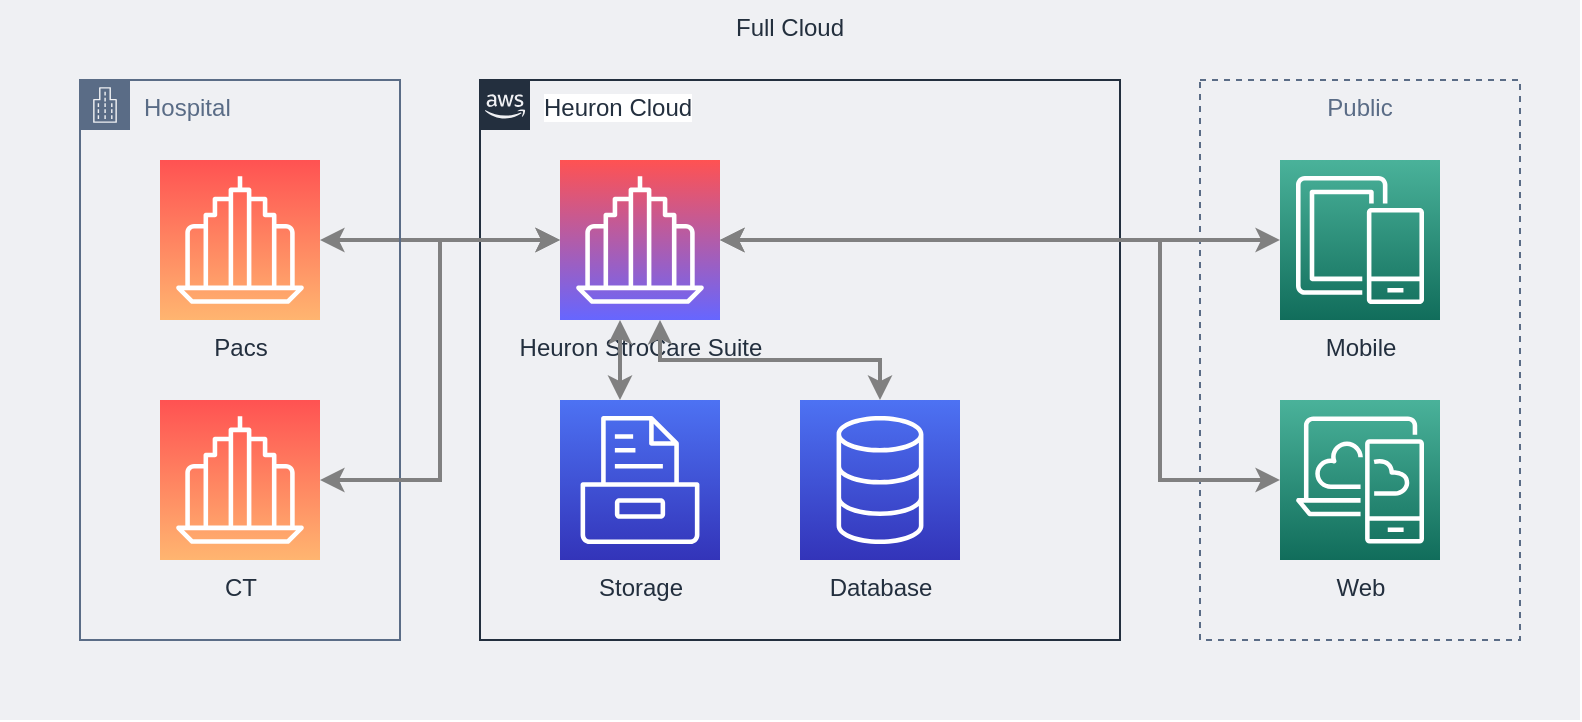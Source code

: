 <mxfile version="21.7.2" type="github" pages="2">
  <diagram id="Ht1M8jgEwFfnCIfOTk4-" name="Full-Cloud">
    <mxGraphModel dx="2074" dy="1110" grid="1" gridSize="10" guides="1" tooltips="1" connect="1" arrows="1" fold="1" page="1" pageScale="1" pageWidth="1169" pageHeight="827" background="#ffffff" math="0" shadow="0">
      <root>
        <mxCell id="0" />
        <mxCell id="1" parent="0" />
        <mxCell id="soz1Pa7puveWaoCvEZYR-34" value="Full Cloud" style="fillColor=#EFF0F3;strokeColor=none;dashed=0;verticalAlign=top;fontStyle=0;fontColor=#232F3D;whiteSpace=wrap;html=1;" vertex="1" parent="1">
          <mxGeometry x="160" y="120" width="790" height="360" as="geometry" />
        </mxCell>
        <mxCell id="soz1Pa7puveWaoCvEZYR-11" value="Public" style="fillColor=none;strokeColor=#5A6C86;dashed=1;verticalAlign=top;fontStyle=0;fontColor=#5A6C86;whiteSpace=wrap;html=1;" vertex="1" parent="1">
          <mxGeometry x="760" y="160" width="160" height="280" as="geometry" />
        </mxCell>
        <mxCell id="UEzPUAAOIrF-is8g5C7q-229" style="edgeStyle=orthogonalEdgeStyle;rounded=0;orthogonalLoop=1;jettySize=auto;html=1;startArrow=classic;startFill=1;endArrow=classic;endFill=1;strokeColor=#808080;strokeWidth=2;" parent="1" source="soz1Pa7puveWaoCvEZYR-6" target="soz1Pa7puveWaoCvEZYR-8" edge="1">
          <mxGeometry relative="1" as="geometry">
            <Array as="points">
              <mxPoint x="380" y="240" />
              <mxPoint x="380" y="240" />
            </Array>
            <mxPoint x="542" y="510" as="sourcePoint" />
            <mxPoint x="350" y="830" as="targetPoint" />
          </mxGeometry>
        </mxCell>
        <mxCell id="UEzPUAAOIrF-is8g5C7q-205" value="Heuron Cloud" style="points=[[0,0],[0.25,0],[0.5,0],[0.75,0],[1,0],[1,0.25],[1,0.5],[1,0.75],[1,1],[0.75,1],[0.5,1],[0.25,1],[0,1],[0,0.75],[0,0.5],[0,0.25]];outlineConnect=0;gradientColor=none;html=1;whiteSpace=wrap;fontSize=12;fontStyle=0;shape=mxgraph.aws4.group;grIcon=mxgraph.aws4.group_aws_cloud_alt;strokeColor=#232F3E;fillColor=none;verticalAlign=top;align=left;spacingLeft=30;fontColor=#232F3E;dashed=0;labelBackgroundColor=#ffffff;container=1;pointerEvents=0;collapsible=0;recursiveResize=0;" parent="1" vertex="1">
          <mxGeometry x="400" y="160" width="320" height="280" as="geometry" />
        </mxCell>
        <mxCell id="soz1Pa7puveWaoCvEZYR-3" value="Storage" style="sketch=0;points=[[0,0,0],[0.25,0,0],[0.5,0,0],[0.75,0,0],[1,0,0],[0,1,0],[0.25,1,0],[0.5,1,0],[0.75,1,0],[1,1,0],[0,0.25,0],[0,0.5,0],[0,0.75,0],[1,0.25,0],[1,0.5,0],[1,0.75,0]];outlineConnect=0;fontColor=#232F3E;gradientColor=#4D72F3;gradientDirection=north;fillColor=#3334B9;strokeColor=#ffffff;dashed=0;verticalLabelPosition=bottom;verticalAlign=top;align=center;html=1;fontSize=12;fontStyle=0;aspect=fixed;shape=mxgraph.aws4.resourceIcon;resIcon=mxgraph.aws4.storage;" vertex="1" parent="UEzPUAAOIrF-is8g5C7q-205">
          <mxGeometry x="40" y="160" width="80" height="80" as="geometry" />
        </mxCell>
        <mxCell id="soz1Pa7puveWaoCvEZYR-4" value="Database" style="sketch=0;points=[[0,0,0],[0.25,0,0],[0.5,0,0],[0.75,0,0],[1,0,0],[0,1,0],[0.25,1,0],[0.5,1,0],[0.75,1,0],[1,1,0],[0,0.25,0],[0,0.5,0],[0,0.75,0],[1,0.25,0],[1,0.5,0],[1,0.75,0]];outlineConnect=0;fontColor=#232F3E;gradientColor=#4D72F3;gradientDirection=north;fillColor=#3334B9;strokeColor=#ffffff;dashed=0;verticalLabelPosition=bottom;verticalAlign=top;align=center;html=1;fontSize=12;fontStyle=0;aspect=fixed;shape=mxgraph.aws4.resourceIcon;resIcon=mxgraph.aws4.database;" vertex="1" parent="UEzPUAAOIrF-is8g5C7q-205">
          <mxGeometry x="160" y="160" width="80" height="80" as="geometry" />
        </mxCell>
        <mxCell id="soz1Pa7puveWaoCvEZYR-8" value="Heuron StroCare Suite" style="sketch=0;points=[[0,0,0],[0.25,0,0],[0.5,0,0],[0.75,0,0],[1,0,0],[0,1,0],[0.25,1,0],[0.5,1,0],[0.75,1,0],[1,1,0],[0,0.25,0],[0,0.5,0],[0,0.75,0],[1,0.25,0],[1,0.5,0],[1,0.75,0]];outlineConnect=0;fontColor=#232F3E;gradientColor=#FF5252;gradientDirection=north;fillColor=#6666FF;strokeColor=#ffffff;dashed=0;verticalLabelPosition=bottom;verticalAlign=top;align=center;html=1;fontSize=12;fontStyle=0;aspect=fixed;shape=mxgraph.aws4.resourceIcon;resIcon=mxgraph.aws4.business_application;" vertex="1" parent="UEzPUAAOIrF-is8g5C7q-205">
          <mxGeometry x="40" y="40" width="80" height="80" as="geometry" />
        </mxCell>
        <mxCell id="soz1Pa7puveWaoCvEZYR-19" style="edgeStyle=orthogonalEdgeStyle;rounded=0;orthogonalLoop=1;jettySize=auto;html=1;startArrow=classic;startFill=1;endArrow=classic;endFill=1;strokeColor=#808080;strokeWidth=2;" edge="1" parent="UEzPUAAOIrF-is8g5C7q-205" source="soz1Pa7puveWaoCvEZYR-8" target="soz1Pa7puveWaoCvEZYR-4">
          <mxGeometry relative="1" as="geometry">
            <Array as="points">
              <mxPoint x="90" y="140" />
              <mxPoint x="200" y="140" />
            </Array>
            <mxPoint x="-69" y="409" as="sourcePoint" />
            <mxPoint x="70" y="130" as="targetPoint" />
          </mxGeometry>
        </mxCell>
        <mxCell id="soz1Pa7puveWaoCvEZYR-32" style="edgeStyle=orthogonalEdgeStyle;rounded=0;orthogonalLoop=1;jettySize=auto;html=1;startArrow=classic;startFill=1;endArrow=classic;endFill=1;strokeColor=#808080;strokeWidth=2;" edge="1" parent="UEzPUAAOIrF-is8g5C7q-205" source="soz1Pa7puveWaoCvEZYR-8" target="soz1Pa7puveWaoCvEZYR-3">
          <mxGeometry relative="1" as="geometry">
            <Array as="points">
              <mxPoint x="70" y="150" />
              <mxPoint x="70" y="150" />
            </Array>
            <mxPoint x="120" y="510" as="sourcePoint" />
            <mxPoint x="210" y="250" as="targetPoint" />
          </mxGeometry>
        </mxCell>
        <mxCell id="soz1Pa7puveWaoCvEZYR-2" value="Hospital" style="points=[[0,0],[0.25,0],[0.5,0],[0.75,0],[1,0],[1,0.25],[1,0.5],[1,0.75],[1,1],[0.75,1],[0.5,1],[0.25,1],[0,1],[0,0.75],[0,0.5],[0,0.25]];outlineConnect=0;gradientColor=none;html=1;whiteSpace=wrap;fontSize=12;fontStyle=0;container=1;pointerEvents=0;collapsible=0;recursiveResize=0;shape=mxgraph.aws4.group;grIcon=mxgraph.aws4.group_corporate_data_center;strokeColor=#5A6C86;fillColor=none;verticalAlign=top;align=left;spacingLeft=30;fontColor=#5A6C86;dashed=0;" vertex="1" parent="1">
          <mxGeometry x="200" y="160" width="160" height="280" as="geometry" />
        </mxCell>
        <mxCell id="soz1Pa7puveWaoCvEZYR-6" value="Pacs" style="sketch=0;points=[[0,0,0],[0.25,0,0],[0.5,0,0],[0.75,0,0],[1,0,0],[0,1,0],[0.25,1,0],[0.5,1,0],[0.75,1,0],[1,1,0],[0,0.25,0],[0,0.5,0],[0,0.75,0],[1,0.25,0],[1,0.5,0],[1,0.75,0]];outlineConnect=0;fontColor=#232F3E;gradientColor=#FF5252;gradientDirection=north;fillColor=#FFB570;strokeColor=#ffffff;dashed=0;verticalLabelPosition=bottom;verticalAlign=top;align=center;html=1;fontSize=12;fontStyle=0;aspect=fixed;shape=mxgraph.aws4.resourceIcon;resIcon=mxgraph.aws4.business_application;" vertex="1" parent="soz1Pa7puveWaoCvEZYR-2">
          <mxGeometry x="40" y="40" width="80" height="80" as="geometry" />
        </mxCell>
        <mxCell id="soz1Pa7puveWaoCvEZYR-7" value="CT" style="sketch=0;points=[[0,0,0],[0.25,0,0],[0.5,0,0],[0.75,0,0],[1,0,0],[0,1,0],[0.25,1,0],[0.5,1,0],[0.75,1,0],[1,1,0],[0,0.25,0],[0,0.5,0],[0,0.75,0],[1,0.25,0],[1,0.5,0],[1,0.75,0]];outlineConnect=0;fontColor=#232F3E;gradientColor=#FF5252;gradientDirection=north;fillColor=#FFB570;strokeColor=#ffffff;dashed=0;verticalLabelPosition=bottom;verticalAlign=top;align=center;html=1;fontSize=12;fontStyle=0;aspect=fixed;shape=mxgraph.aws4.resourceIcon;resIcon=mxgraph.aws4.business_application;" vertex="1" parent="soz1Pa7puveWaoCvEZYR-2">
          <mxGeometry x="40" y="160" width="80" height="80" as="geometry" />
        </mxCell>
        <mxCell id="soz1Pa7puveWaoCvEZYR-5" value="Mobile" style="sketch=0;points=[[0,0,0],[0.25,0,0],[0.5,0,0],[0.75,0,0],[1,0,0],[0,1,0],[0.25,1,0],[0.5,1,0],[0.75,1,0],[1,1,0],[0,0.25,0],[0,0.5,0],[0,0.75,0],[1,0.25,0],[1,0.5,0],[1,0.75,0]];outlineConnect=0;fontColor=#232F3E;gradientColor=#4AB29A;gradientDirection=north;fillColor=#116D5B;strokeColor=#ffffff;dashed=0;verticalLabelPosition=bottom;verticalAlign=top;align=center;html=1;fontSize=12;fontStyle=0;aspect=fixed;shape=mxgraph.aws4.resourceIcon;resIcon=mxgraph.aws4.mobile;" vertex="1" parent="1">
          <mxGeometry x="800" y="200" width="80" height="80" as="geometry" />
        </mxCell>
        <mxCell id="soz1Pa7puveWaoCvEZYR-9" style="edgeStyle=orthogonalEdgeStyle;rounded=0;orthogonalLoop=1;jettySize=auto;html=1;startArrow=classic;startFill=1;endArrow=classic;endFill=1;strokeColor=#808080;strokeWidth=2;" edge="1" parent="1" source="soz1Pa7puveWaoCvEZYR-7" target="soz1Pa7puveWaoCvEZYR-8">
          <mxGeometry relative="1" as="geometry">
            <Array as="points">
              <mxPoint x="380" y="360" />
              <mxPoint x="380" y="240" />
            </Array>
            <mxPoint x="330" y="250" as="sourcePoint" />
            <mxPoint x="450" y="250" as="targetPoint" />
          </mxGeometry>
        </mxCell>
        <mxCell id="soz1Pa7puveWaoCvEZYR-12" style="edgeStyle=orthogonalEdgeStyle;rounded=0;orthogonalLoop=1;jettySize=auto;html=1;startArrow=classic;startFill=1;endArrow=classic;endFill=1;strokeColor=#808080;strokeWidth=2;" edge="1" parent="1" source="soz1Pa7puveWaoCvEZYR-5" target="soz1Pa7puveWaoCvEZYR-8">
          <mxGeometry relative="1" as="geometry">
            <Array as="points">
              <mxPoint x="660" y="240" />
              <mxPoint x="660" y="240" />
            </Array>
            <mxPoint x="900" y="300" as="sourcePoint" />
            <mxPoint x="1010" y="190" as="targetPoint" />
          </mxGeometry>
        </mxCell>
        <mxCell id="soz1Pa7puveWaoCvEZYR-14" value="Web" style="sketch=0;points=[[0,0,0],[0.25,0,0],[0.5,0,0],[0.75,0,0],[1,0,0],[0,1,0],[0.25,1,0],[0.5,1,0],[0.75,1,0],[1,1,0],[0,0.25,0],[0,0.5,0],[0,0.75,0],[1,0.25,0],[1,0.5,0],[1,0.75,0]];outlineConnect=0;fontColor=#232F3E;gradientColor=#4AB29A;gradientDirection=north;fillColor=#116D5B;strokeColor=#ffffff;dashed=0;verticalLabelPosition=bottom;verticalAlign=top;align=center;html=1;fontSize=12;fontStyle=0;aspect=fixed;shape=mxgraph.aws4.resourceIcon;resIcon=mxgraph.aws4.desktop_and_app_streaming;" vertex="1" parent="1">
          <mxGeometry x="800" y="320" width="80" height="80" as="geometry" />
        </mxCell>
        <mxCell id="soz1Pa7puveWaoCvEZYR-15" style="edgeStyle=orthogonalEdgeStyle;rounded=0;orthogonalLoop=1;jettySize=auto;html=1;startArrow=classic;startFill=1;endArrow=classic;endFill=1;strokeColor=#808080;strokeWidth=2;" edge="1" parent="1" source="soz1Pa7puveWaoCvEZYR-14" target="soz1Pa7puveWaoCvEZYR-8">
          <mxGeometry relative="1" as="geometry">
            <Array as="points">
              <mxPoint x="740" y="360" />
              <mxPoint x="740" y="240" />
            </Array>
            <mxPoint x="901" y="499" as="sourcePoint" />
            <mxPoint x="1050" y="210" as="targetPoint" />
          </mxGeometry>
        </mxCell>
      </root>
    </mxGraphModel>
  </diagram>
  <diagram name="Full-Cloud의 복사본" id="pZMb5eCJ5O-eO3cA7U5t">
    <mxGraphModel dx="2074" dy="1110" grid="1" gridSize="10" guides="1" tooltips="1" connect="1" arrows="1" fold="1" page="1" pageScale="1" pageWidth="1169" pageHeight="827" background="#ffffff" math="0" shadow="0">
      <root>
        <mxCell id="dz8EDfFVeZ0l7Ij50_xt-0" />
        <mxCell id="dz8EDfFVeZ0l7Ij50_xt-1" parent="dz8EDfFVeZ0l7Ij50_xt-0" />
        <mxCell id="dz8EDfFVeZ0l7Ij50_xt-2" value="Full Cloud" style="fillColor=#EFF0F3;strokeColor=none;dashed=0;verticalAlign=top;fontStyle=0;fontColor=#232F3D;whiteSpace=wrap;html=1;" vertex="1" parent="dz8EDfFVeZ0l7Ij50_xt-1">
          <mxGeometry x="160" y="120" width="790" height="360" as="geometry" />
        </mxCell>
        <mxCell id="dz8EDfFVeZ0l7Ij50_xt-3" value="Client" style="fillColor=none;strokeColor=#5A6C86;dashed=1;verticalAlign=top;fontStyle=0;fontColor=#5A6C86;whiteSpace=wrap;html=1;" vertex="1" parent="dz8EDfFVeZ0l7Ij50_xt-1">
          <mxGeometry x="760" y="160" width="160" height="280" as="geometry" />
        </mxCell>
        <mxCell id="dz8EDfFVeZ0l7Ij50_xt-4" style="edgeStyle=orthogonalEdgeStyle;rounded=0;orthogonalLoop=1;jettySize=auto;html=1;startArrow=classic;startFill=1;endArrow=classic;endFill=1;strokeColor=#808080;strokeWidth=2;" edge="1" parent="dz8EDfFVeZ0l7Ij50_xt-1" source="dz8EDfFVeZ0l7Ij50_xt-12" target="dz8EDfFVeZ0l7Ij50_xt-8">
          <mxGeometry relative="1" as="geometry">
            <Array as="points">
              <mxPoint x="380" y="240" />
              <mxPoint x="380" y="240" />
            </Array>
            <mxPoint x="542" y="510" as="sourcePoint" />
            <mxPoint x="350" y="830" as="targetPoint" />
          </mxGeometry>
        </mxCell>
        <mxCell id="dz8EDfFVeZ0l7Ij50_xt-5" value="Heuron Cloud" style="points=[[0,0],[0.25,0],[0.5,0],[0.75,0],[1,0],[1,0.25],[1,0.5],[1,0.75],[1,1],[0.75,1],[0.5,1],[0.25,1],[0,1],[0,0.75],[0,0.5],[0,0.25]];outlineConnect=0;gradientColor=none;html=1;whiteSpace=wrap;fontSize=12;fontStyle=0;shape=mxgraph.aws4.group;grIcon=mxgraph.aws4.group_aws_cloud_alt;strokeColor=#232F3E;fillColor=none;verticalAlign=top;align=left;spacingLeft=30;fontColor=#232F3E;dashed=0;labelBackgroundColor=#ffffff;container=1;pointerEvents=0;collapsible=0;recursiveResize=0;" vertex="1" parent="dz8EDfFVeZ0l7Ij50_xt-1">
          <mxGeometry x="400" y="160" width="320" height="280" as="geometry" />
        </mxCell>
        <mxCell id="dz8EDfFVeZ0l7Ij50_xt-6" value="Storage" style="sketch=0;points=[[0,0,0],[0.25,0,0],[0.5,0,0],[0.75,0,0],[1,0,0],[0,1,0],[0.25,1,0],[0.5,1,0],[0.75,1,0],[1,1,0],[0,0.25,0],[0,0.5,0],[0,0.75,0],[1,0.25,0],[1,0.5,0],[1,0.75,0]];outlineConnect=0;fontColor=#232F3E;gradientColor=#4D72F3;gradientDirection=north;fillColor=#3334B9;strokeColor=#ffffff;dashed=0;verticalLabelPosition=bottom;verticalAlign=top;align=center;html=1;fontSize=12;fontStyle=0;aspect=fixed;shape=mxgraph.aws4.resourceIcon;resIcon=mxgraph.aws4.storage;" vertex="1" parent="dz8EDfFVeZ0l7Ij50_xt-5">
          <mxGeometry x="40" y="160" width="80" height="80" as="geometry" />
        </mxCell>
        <mxCell id="dz8EDfFVeZ0l7Ij50_xt-7" value="Database" style="sketch=0;points=[[0,0,0],[0.25,0,0],[0.5,0,0],[0.75,0,0],[1,0,0],[0,1,0],[0.25,1,0],[0.5,1,0],[0.75,1,0],[1,1,0],[0,0.25,0],[0,0.5,0],[0,0.75,0],[1,0.25,0],[1,0.5,0],[1,0.75,0]];outlineConnect=0;fontColor=#232F3E;gradientColor=#4D72F3;gradientDirection=north;fillColor=#3334B9;strokeColor=#ffffff;dashed=0;verticalLabelPosition=bottom;verticalAlign=top;align=center;html=1;fontSize=12;fontStyle=0;aspect=fixed;shape=mxgraph.aws4.resourceIcon;resIcon=mxgraph.aws4.database;" vertex="1" parent="dz8EDfFVeZ0l7Ij50_xt-5">
          <mxGeometry x="160" y="160" width="80" height="80" as="geometry" />
        </mxCell>
        <mxCell id="dz8EDfFVeZ0l7Ij50_xt-8" value="Heuron StroCare Suite" style="sketch=0;points=[[0,0,0],[0.25,0,0],[0.5,0,0],[0.75,0,0],[1,0,0],[0,1,0],[0.25,1,0],[0.5,1,0],[0.75,1,0],[1,1,0],[0,0.25,0],[0,0.5,0],[0,0.75,0],[1,0.25,0],[1,0.5,0],[1,0.75,0]];outlineConnect=0;fontColor=#232F3E;gradientColor=#FF5252;gradientDirection=north;fillColor=#6666FF;strokeColor=#ffffff;dashed=0;verticalLabelPosition=bottom;verticalAlign=top;align=center;html=1;fontSize=12;fontStyle=0;aspect=fixed;shape=mxgraph.aws4.resourceIcon;resIcon=mxgraph.aws4.business_application;" vertex="1" parent="dz8EDfFVeZ0l7Ij50_xt-5">
          <mxGeometry x="40" y="40" width="80" height="80" as="geometry" />
        </mxCell>
        <mxCell id="dz8EDfFVeZ0l7Ij50_xt-9" style="edgeStyle=orthogonalEdgeStyle;rounded=0;orthogonalLoop=1;jettySize=auto;html=1;startArrow=classic;startFill=1;endArrow=classic;endFill=1;strokeColor=#808080;strokeWidth=2;" edge="1" parent="dz8EDfFVeZ0l7Ij50_xt-5" source="dz8EDfFVeZ0l7Ij50_xt-8" target="dz8EDfFVeZ0l7Ij50_xt-7">
          <mxGeometry relative="1" as="geometry">
            <Array as="points">
              <mxPoint x="90" y="140" />
              <mxPoint x="200" y="140" />
            </Array>
            <mxPoint x="-69" y="409" as="sourcePoint" />
            <mxPoint x="70" y="130" as="targetPoint" />
          </mxGeometry>
        </mxCell>
        <mxCell id="dz8EDfFVeZ0l7Ij50_xt-10" style="edgeStyle=orthogonalEdgeStyle;rounded=0;orthogonalLoop=1;jettySize=auto;html=1;startArrow=classic;startFill=1;endArrow=classic;endFill=1;strokeColor=#808080;strokeWidth=2;" edge="1" parent="dz8EDfFVeZ0l7Ij50_xt-5" source="dz8EDfFVeZ0l7Ij50_xt-8" target="dz8EDfFVeZ0l7Ij50_xt-6">
          <mxGeometry relative="1" as="geometry">
            <Array as="points">
              <mxPoint x="70" y="150" />
              <mxPoint x="70" y="150" />
            </Array>
            <mxPoint x="120" y="510" as="sourcePoint" />
            <mxPoint x="210" y="250" as="targetPoint" />
          </mxGeometry>
        </mxCell>
        <mxCell id="dz8EDfFVeZ0l7Ij50_xt-11" value="Hospital" style="points=[[0,0],[0.25,0],[0.5,0],[0.75,0],[1,0],[1,0.25],[1,0.5],[1,0.75],[1,1],[0.75,1],[0.5,1],[0.25,1],[0,1],[0,0.75],[0,0.5],[0,0.25]];outlineConnect=0;gradientColor=none;html=1;whiteSpace=wrap;fontSize=12;fontStyle=0;container=1;pointerEvents=0;collapsible=0;recursiveResize=0;shape=mxgraph.aws4.group;grIcon=mxgraph.aws4.group_corporate_data_center;strokeColor=#5A6C86;fillColor=none;verticalAlign=top;align=left;spacingLeft=30;fontColor=#5A6C86;dashed=0;" vertex="1" parent="dz8EDfFVeZ0l7Ij50_xt-1">
          <mxGeometry x="200" y="160" width="160" height="280" as="geometry" />
        </mxCell>
        <mxCell id="dz8EDfFVeZ0l7Ij50_xt-12" value="Pacs" style="sketch=0;points=[[0,0,0],[0.25,0,0],[0.5,0,0],[0.75,0,0],[1,0,0],[0,1,0],[0.25,1,0],[0.5,1,0],[0.75,1,0],[1,1,0],[0,0.25,0],[0,0.5,0],[0,0.75,0],[1,0.25,0],[1,0.5,0],[1,0.75,0]];outlineConnect=0;fontColor=#232F3E;gradientColor=#FF5252;gradientDirection=north;fillColor=#FFB570;strokeColor=#ffffff;dashed=0;verticalLabelPosition=bottom;verticalAlign=top;align=center;html=1;fontSize=12;fontStyle=0;aspect=fixed;shape=mxgraph.aws4.resourceIcon;resIcon=mxgraph.aws4.business_application;" vertex="1" parent="dz8EDfFVeZ0l7Ij50_xt-11">
          <mxGeometry x="40" y="40" width="80" height="80" as="geometry" />
        </mxCell>
        <mxCell id="dz8EDfFVeZ0l7Ij50_xt-13" value="CT" style="sketch=0;points=[[0,0,0],[0.25,0,0],[0.5,0,0],[0.75,0,0],[1,0,0],[0,1,0],[0.25,1,0],[0.5,1,0],[0.75,1,0],[1,1,0],[0,0.25,0],[0,0.5,0],[0,0.75,0],[1,0.25,0],[1,0.5,0],[1,0.75,0]];outlineConnect=0;fontColor=#232F3E;gradientColor=#FF5252;gradientDirection=north;fillColor=#FFB570;strokeColor=#ffffff;dashed=0;verticalLabelPosition=bottom;verticalAlign=top;align=center;html=1;fontSize=12;fontStyle=0;aspect=fixed;shape=mxgraph.aws4.resourceIcon;resIcon=mxgraph.aws4.business_application;" vertex="1" parent="dz8EDfFVeZ0l7Ij50_xt-11">
          <mxGeometry x="40" y="160" width="80" height="80" as="geometry" />
        </mxCell>
        <mxCell id="dz8EDfFVeZ0l7Ij50_xt-14" value="Mobile" style="sketch=0;points=[[0,0,0],[0.25,0,0],[0.5,0,0],[0.75,0,0],[1,0,0],[0,1,0],[0.25,1,0],[0.5,1,0],[0.75,1,0],[1,1,0],[0,0.25,0],[0,0.5,0],[0,0.75,0],[1,0.25,0],[1,0.5,0],[1,0.75,0]];outlineConnect=0;fontColor=#232F3E;gradientColor=#4AB29A;gradientDirection=north;fillColor=#116D5B;strokeColor=#ffffff;dashed=0;verticalLabelPosition=bottom;verticalAlign=top;align=center;html=1;fontSize=12;fontStyle=0;aspect=fixed;shape=mxgraph.aws4.resourceIcon;resIcon=mxgraph.aws4.mobile;" vertex="1" parent="dz8EDfFVeZ0l7Ij50_xt-1">
          <mxGeometry x="800" y="200" width="80" height="80" as="geometry" />
        </mxCell>
        <mxCell id="dz8EDfFVeZ0l7Ij50_xt-15" style="edgeStyle=orthogonalEdgeStyle;rounded=0;orthogonalLoop=1;jettySize=auto;html=1;startArrow=classic;startFill=1;endArrow=classic;endFill=1;strokeColor=#808080;strokeWidth=2;" edge="1" parent="dz8EDfFVeZ0l7Ij50_xt-1" source="dz8EDfFVeZ0l7Ij50_xt-13" target="dz8EDfFVeZ0l7Ij50_xt-8">
          <mxGeometry relative="1" as="geometry">
            <Array as="points">
              <mxPoint x="380" y="360" />
              <mxPoint x="380" y="240" />
            </Array>
            <mxPoint x="330" y="250" as="sourcePoint" />
            <mxPoint x="450" y="250" as="targetPoint" />
          </mxGeometry>
        </mxCell>
        <mxCell id="dz8EDfFVeZ0l7Ij50_xt-16" style="edgeStyle=orthogonalEdgeStyle;rounded=0;orthogonalLoop=1;jettySize=auto;html=1;startArrow=classic;startFill=1;endArrow=classic;endFill=1;strokeColor=#808080;strokeWidth=2;" edge="1" parent="dz8EDfFVeZ0l7Ij50_xt-1" source="dz8EDfFVeZ0l7Ij50_xt-14" target="dz8EDfFVeZ0l7Ij50_xt-8">
          <mxGeometry relative="1" as="geometry">
            <Array as="points">
              <mxPoint x="660" y="240" />
              <mxPoint x="660" y="240" />
            </Array>
            <mxPoint x="900" y="300" as="sourcePoint" />
            <mxPoint x="1010" y="190" as="targetPoint" />
          </mxGeometry>
        </mxCell>
        <mxCell id="dz8EDfFVeZ0l7Ij50_xt-17" value="Web" style="sketch=0;points=[[0,0,0],[0.25,0,0],[0.5,0,0],[0.75,0,0],[1,0,0],[0,1,0],[0.25,1,0],[0.5,1,0],[0.75,1,0],[1,1,0],[0,0.25,0],[0,0.5,0],[0,0.75,0],[1,0.25,0],[1,0.5,0],[1,0.75,0]];outlineConnect=0;fontColor=#232F3E;gradientColor=#4AB29A;gradientDirection=north;fillColor=#116D5B;strokeColor=#ffffff;dashed=0;verticalLabelPosition=bottom;verticalAlign=top;align=center;html=1;fontSize=12;fontStyle=0;aspect=fixed;shape=mxgraph.aws4.resourceIcon;resIcon=mxgraph.aws4.desktop_and_app_streaming;" vertex="1" parent="dz8EDfFVeZ0l7Ij50_xt-1">
          <mxGeometry x="800" y="320" width="80" height="80" as="geometry" />
        </mxCell>
        <mxCell id="dz8EDfFVeZ0l7Ij50_xt-18" style="edgeStyle=orthogonalEdgeStyle;rounded=0;orthogonalLoop=1;jettySize=auto;html=1;startArrow=classic;startFill=1;endArrow=classic;endFill=1;strokeColor=#808080;strokeWidth=2;" edge="1" parent="dz8EDfFVeZ0l7Ij50_xt-1" source="dz8EDfFVeZ0l7Ij50_xt-17" target="dz8EDfFVeZ0l7Ij50_xt-8">
          <mxGeometry relative="1" as="geometry">
            <Array as="points">
              <mxPoint x="740" y="360" />
              <mxPoint x="740" y="240" />
            </Array>
            <mxPoint x="901" y="499" as="sourcePoint" />
            <mxPoint x="1050" y="210" as="targetPoint" />
          </mxGeometry>
        </mxCell>
      </root>
    </mxGraphModel>
  </diagram>
</mxfile>
